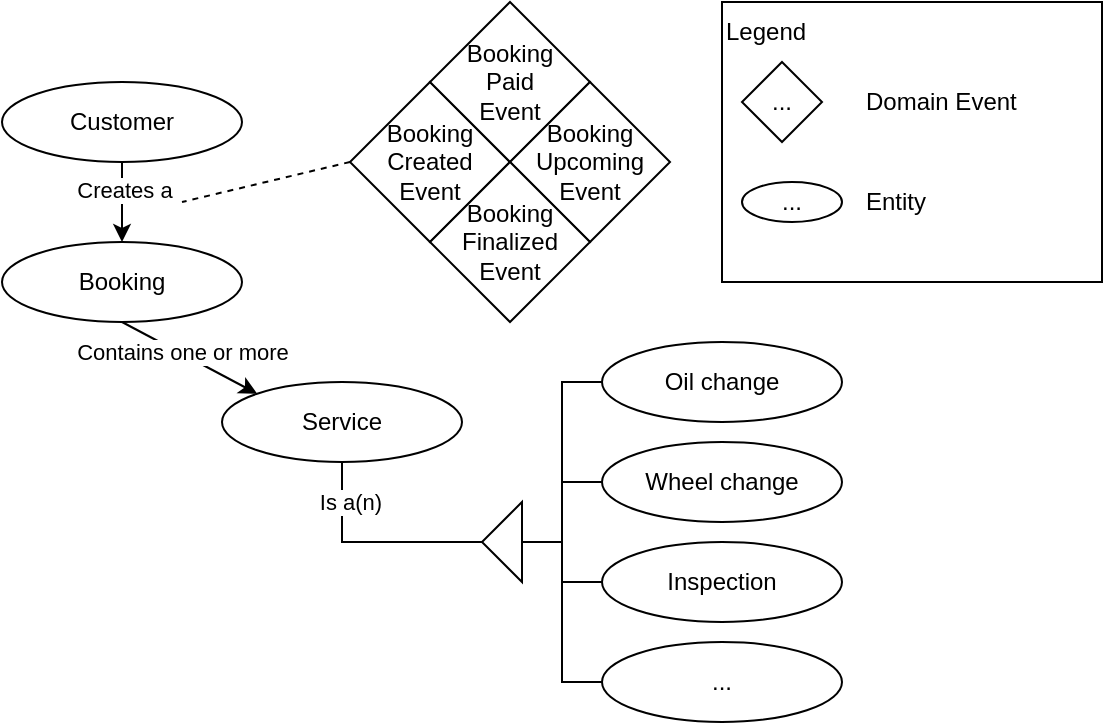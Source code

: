 <mxfile version="17.4.2" type="device"><diagram id="_PcflhhmTXVaM3QLbLC2" name="Seite-1"><mxGraphModel dx="946" dy="606" grid="1" gridSize="10" guides="1" tooltips="1" connect="1" arrows="1" fold="1" page="1" pageScale="1" pageWidth="827" pageHeight="1169" math="0" shadow="0"><root><mxCell id="0"/><mxCell id="1" parent="0"/><mxCell id="vztUakm-pNA-ZMbib5cM-29" value="" style="rounded=0;whiteSpace=wrap;html=1;" vertex="1" parent="1"><mxGeometry x="440" y="40" width="190" height="140" as="geometry"/></mxCell><mxCell id="vztUakm-pNA-ZMbib5cM-12" style="edgeStyle=orthogonalEdgeStyle;rounded=0;orthogonalLoop=1;jettySize=auto;html=1;exitX=0.5;exitY=1;exitDx=0;exitDy=0;entryX=1;entryY=0.5;entryDx=0;entryDy=0;endArrow=none;endFill=0;" edge="1" parent="1" source="vztUakm-pNA-ZMbib5cM-1" target="vztUakm-pNA-ZMbib5cM-7"><mxGeometry relative="1" as="geometry"/></mxCell><mxCell id="vztUakm-pNA-ZMbib5cM-13" value="Is a(n)" style="edgeLabel;html=1;align=center;verticalAlign=middle;resizable=0;points=[];" vertex="1" connectable="0" parent="vztUakm-pNA-ZMbib5cM-12"><mxGeometry x="-0.35" relative="1" as="geometry"><mxPoint x="4" y="-16" as="offset"/></mxGeometry></mxCell><mxCell id="vztUakm-pNA-ZMbib5cM-1" value="Service" style="ellipse;whiteSpace=wrap;html=1;" vertex="1" parent="1"><mxGeometry x="190" y="230" width="120" height="40" as="geometry"/></mxCell><mxCell id="vztUakm-pNA-ZMbib5cM-14" style="rounded=0;orthogonalLoop=1;jettySize=auto;html=1;exitX=0.5;exitY=1;exitDx=0;exitDy=0;endArrow=classic;endFill=1;entryX=0.5;entryY=0;entryDx=0;entryDy=0;" edge="1" parent="1" source="vztUakm-pNA-ZMbib5cM-2" target="vztUakm-pNA-ZMbib5cM-23"><mxGeometry relative="1" as="geometry"><mxPoint x="190" y="170" as="targetPoint"/></mxGeometry></mxCell><mxCell id="vztUakm-pNA-ZMbib5cM-15" value="Creates a" style="edgeLabel;html=1;align=center;verticalAlign=middle;resizable=0;points=[[1,NaN,0,NaN,0]];" vertex="1" connectable="0" parent="vztUakm-pNA-ZMbib5cM-14"><mxGeometry x="-0.294" y="1" relative="1" as="geometry"><mxPoint as="offset"/></mxGeometry></mxCell><mxCell id="vztUakm-pNA-ZMbib5cM-2" value="Customer" style="ellipse;whiteSpace=wrap;html=1;" vertex="1" parent="1"><mxGeometry x="80" y="80" width="120" height="40" as="geometry"/></mxCell><mxCell id="vztUakm-pNA-ZMbib5cM-3" value="Oil change" style="ellipse;whiteSpace=wrap;html=1;" vertex="1" parent="1"><mxGeometry x="380" y="210" width="120" height="40" as="geometry"/></mxCell><mxCell id="vztUakm-pNA-ZMbib5cM-9" style="edgeStyle=orthogonalEdgeStyle;rounded=0;orthogonalLoop=1;jettySize=auto;html=1;exitX=0;exitY=0.5;exitDx=0;exitDy=0;endArrow=none;endFill=0;" edge="1" parent="1" source="vztUakm-pNA-ZMbib5cM-4" target="vztUakm-pNA-ZMbib5cM-7"><mxGeometry relative="1" as="geometry"><mxPoint x="340" y="310" as="targetPoint"/><Array as="points"><mxPoint x="360" y="280"/><mxPoint x="360" y="310"/></Array></mxGeometry></mxCell><mxCell id="vztUakm-pNA-ZMbib5cM-4" value="Wheel change" style="ellipse;whiteSpace=wrap;html=1;" vertex="1" parent="1"><mxGeometry x="380" y="260" width="120" height="40" as="geometry"/></mxCell><mxCell id="vztUakm-pNA-ZMbib5cM-5" value="Inspection" style="ellipse;whiteSpace=wrap;html=1;" vertex="1" parent="1"><mxGeometry x="380" y="310" width="120" height="40" as="geometry"/></mxCell><mxCell id="vztUakm-pNA-ZMbib5cM-6" value="..." style="ellipse;whiteSpace=wrap;html=1;" vertex="1" parent="1"><mxGeometry x="380" y="360" width="120" height="40" as="geometry"/></mxCell><mxCell id="vztUakm-pNA-ZMbib5cM-8" style="edgeStyle=orthogonalEdgeStyle;rounded=0;orthogonalLoop=1;jettySize=auto;html=1;exitX=0;exitY=0.5;exitDx=0;exitDy=0;entryX=0;entryY=0.5;entryDx=0;entryDy=0;endArrow=none;endFill=0;" edge="1" parent="1" source="vztUakm-pNA-ZMbib5cM-7"><mxGeometry relative="1" as="geometry"><mxPoint x="380" y="230" as="targetPoint"/><Array as="points"><mxPoint x="360" y="310"/><mxPoint x="360" y="230"/></Array></mxGeometry></mxCell><mxCell id="vztUakm-pNA-ZMbib5cM-7" value="" style="triangle;whiteSpace=wrap;html=1;rotation=-180;" vertex="1" parent="1"><mxGeometry x="320" y="290" width="20" height="40" as="geometry"/></mxCell><mxCell id="vztUakm-pNA-ZMbib5cM-10" style="edgeStyle=orthogonalEdgeStyle;rounded=0;orthogonalLoop=1;jettySize=auto;html=1;exitX=0;exitY=0.5;exitDx=0;exitDy=0;endArrow=none;endFill=0;entryX=0;entryY=0.5;entryDx=0;entryDy=0;" edge="1" parent="1" source="vztUakm-pNA-ZMbib5cM-5" target="vztUakm-pNA-ZMbib5cM-7"><mxGeometry relative="1" as="geometry"><mxPoint x="350" y="320" as="targetPoint"/><mxPoint x="390" y="290" as="sourcePoint"/></mxGeometry></mxCell><mxCell id="vztUakm-pNA-ZMbib5cM-11" style="edgeStyle=orthogonalEdgeStyle;rounded=0;orthogonalLoop=1;jettySize=auto;html=1;exitX=0;exitY=0.5;exitDx=0;exitDy=0;endArrow=none;endFill=0;entryX=0;entryY=0.5;entryDx=0;entryDy=0;" edge="1" parent="1" source="vztUakm-pNA-ZMbib5cM-6" target="vztUakm-pNA-ZMbib5cM-7"><mxGeometry relative="1" as="geometry"><mxPoint x="350" y="320" as="targetPoint"/><mxPoint x="390" y="340" as="sourcePoint"/></mxGeometry></mxCell><mxCell id="vztUakm-pNA-ZMbib5cM-26" style="edgeStyle=none;rounded=0;orthogonalLoop=1;jettySize=auto;html=1;exitX=0;exitY=0.5;exitDx=0;exitDy=0;endArrow=none;endFill=0;dashed=1;" edge="1" parent="1" source="vztUakm-pNA-ZMbib5cM-18"><mxGeometry relative="1" as="geometry"><mxPoint x="170" y="140" as="targetPoint"/></mxGeometry></mxCell><mxCell id="vztUakm-pNA-ZMbib5cM-24" style="edgeStyle=none;rounded=0;orthogonalLoop=1;jettySize=auto;html=1;exitX=0.5;exitY=1;exitDx=0;exitDy=0;entryX=0;entryY=0;entryDx=0;entryDy=0;endArrow=classic;endFill=1;" edge="1" parent="1" source="vztUakm-pNA-ZMbib5cM-23" target="vztUakm-pNA-ZMbib5cM-1"><mxGeometry relative="1" as="geometry"/></mxCell><mxCell id="vztUakm-pNA-ZMbib5cM-25" value="Contains one or more" style="edgeLabel;html=1;align=center;verticalAlign=middle;resizable=0;points=[];" vertex="1" connectable="0" parent="vztUakm-pNA-ZMbib5cM-24"><mxGeometry x="-0.141" y="1" relative="1" as="geometry"><mxPoint as="offset"/></mxGeometry></mxCell><mxCell id="vztUakm-pNA-ZMbib5cM-23" value="Booking" style="ellipse;whiteSpace=wrap;html=1;" vertex="1" parent="1"><mxGeometry x="80" y="160" width="120" height="40" as="geometry"/></mxCell><mxCell id="vztUakm-pNA-ZMbib5cM-27" value="" style="group" vertex="1" connectable="0" parent="1"><mxGeometry x="254" y="40" width="160" height="160" as="geometry"/></mxCell><mxCell id="vztUakm-pNA-ZMbib5cM-18" value="Booking&lt;br&gt;Created&lt;br&gt;Event" style="rhombus;whiteSpace=wrap;html=1;" vertex="1" parent="vztUakm-pNA-ZMbib5cM-27"><mxGeometry y="40" width="80" height="80" as="geometry"/></mxCell><mxCell id="vztUakm-pNA-ZMbib5cM-19" value="Booking&lt;br&gt;Paid&lt;br&gt;Event" style="rhombus;whiteSpace=wrap;html=1;" vertex="1" parent="vztUakm-pNA-ZMbib5cM-27"><mxGeometry x="40" width="80" height="80" as="geometry"/></mxCell><mxCell id="vztUakm-pNA-ZMbib5cM-20" value="Booking&lt;br&gt;Upcoming&lt;br&gt;Event" style="rhombus;whiteSpace=wrap;html=1;" vertex="1" parent="vztUakm-pNA-ZMbib5cM-27"><mxGeometry x="80" y="40" width="80" height="80" as="geometry"/></mxCell><mxCell id="vztUakm-pNA-ZMbib5cM-21" value="Booking&lt;br&gt;Finalized&lt;br&gt;Event" style="rhombus;whiteSpace=wrap;html=1;" vertex="1" parent="vztUakm-pNA-ZMbib5cM-27"><mxGeometry x="40" y="80" width="80" height="80" as="geometry"/></mxCell><mxCell id="vztUakm-pNA-ZMbib5cM-28" value="..." style="rhombus;whiteSpace=wrap;html=1;" vertex="1" parent="1"><mxGeometry x="450" y="70" width="40" height="40" as="geometry"/></mxCell><mxCell id="vztUakm-pNA-ZMbib5cM-30" value="Domain Event" style="text;html=1;strokeColor=none;fillColor=none;align=left;verticalAlign=middle;whiteSpace=wrap;rounded=0;" vertex="1" parent="1"><mxGeometry x="510" y="75" width="90" height="30" as="geometry"/></mxCell><mxCell id="vztUakm-pNA-ZMbib5cM-31" value="..." style="ellipse;whiteSpace=wrap;html=1;" vertex="1" parent="1"><mxGeometry x="450" y="130" width="50" height="20" as="geometry"/></mxCell><mxCell id="vztUakm-pNA-ZMbib5cM-32" value="Entity" style="text;html=1;strokeColor=none;fillColor=none;align=left;verticalAlign=middle;whiteSpace=wrap;rounded=0;" vertex="1" parent="1"><mxGeometry x="510" y="125" width="60" height="30" as="geometry"/></mxCell><mxCell id="vztUakm-pNA-ZMbib5cM-33" value="Legend" style="text;html=1;strokeColor=none;fillColor=none;align=left;verticalAlign=middle;whiteSpace=wrap;rounded=0;" vertex="1" parent="1"><mxGeometry x="440" y="40" width="90" height="30" as="geometry"/></mxCell></root></mxGraphModel></diagram></mxfile>